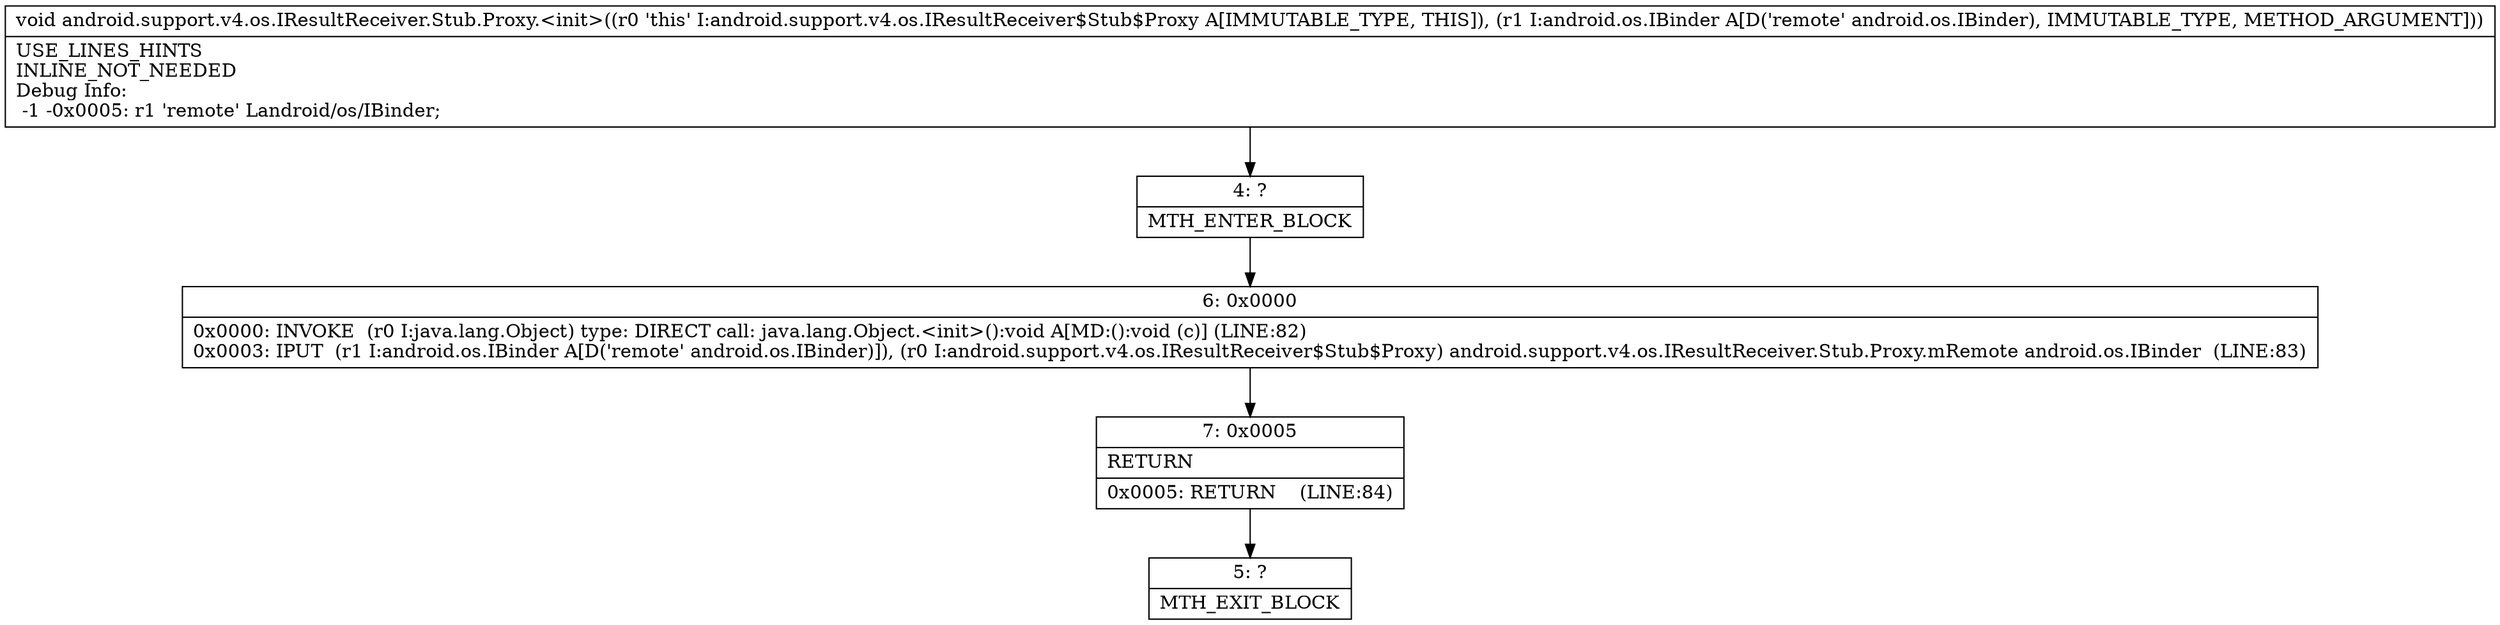 digraph "CFG forandroid.support.v4.os.IResultReceiver.Stub.Proxy.\<init\>(Landroid\/os\/IBinder;)V" {
Node_4 [shape=record,label="{4\:\ ?|MTH_ENTER_BLOCK\l}"];
Node_6 [shape=record,label="{6\:\ 0x0000|0x0000: INVOKE  (r0 I:java.lang.Object) type: DIRECT call: java.lang.Object.\<init\>():void A[MD:():void (c)] (LINE:82)\l0x0003: IPUT  (r1 I:android.os.IBinder A[D('remote' android.os.IBinder)]), (r0 I:android.support.v4.os.IResultReceiver$Stub$Proxy) android.support.v4.os.IResultReceiver.Stub.Proxy.mRemote android.os.IBinder  (LINE:83)\l}"];
Node_7 [shape=record,label="{7\:\ 0x0005|RETURN\l|0x0005: RETURN    (LINE:84)\l}"];
Node_5 [shape=record,label="{5\:\ ?|MTH_EXIT_BLOCK\l}"];
MethodNode[shape=record,label="{void android.support.v4.os.IResultReceiver.Stub.Proxy.\<init\>((r0 'this' I:android.support.v4.os.IResultReceiver$Stub$Proxy A[IMMUTABLE_TYPE, THIS]), (r1 I:android.os.IBinder A[D('remote' android.os.IBinder), IMMUTABLE_TYPE, METHOD_ARGUMENT]))  | USE_LINES_HINTS\lINLINE_NOT_NEEDED\lDebug Info:\l  \-1 \-0x0005: r1 'remote' Landroid\/os\/IBinder;\l}"];
MethodNode -> Node_4;Node_4 -> Node_6;
Node_6 -> Node_7;
Node_7 -> Node_5;
}


